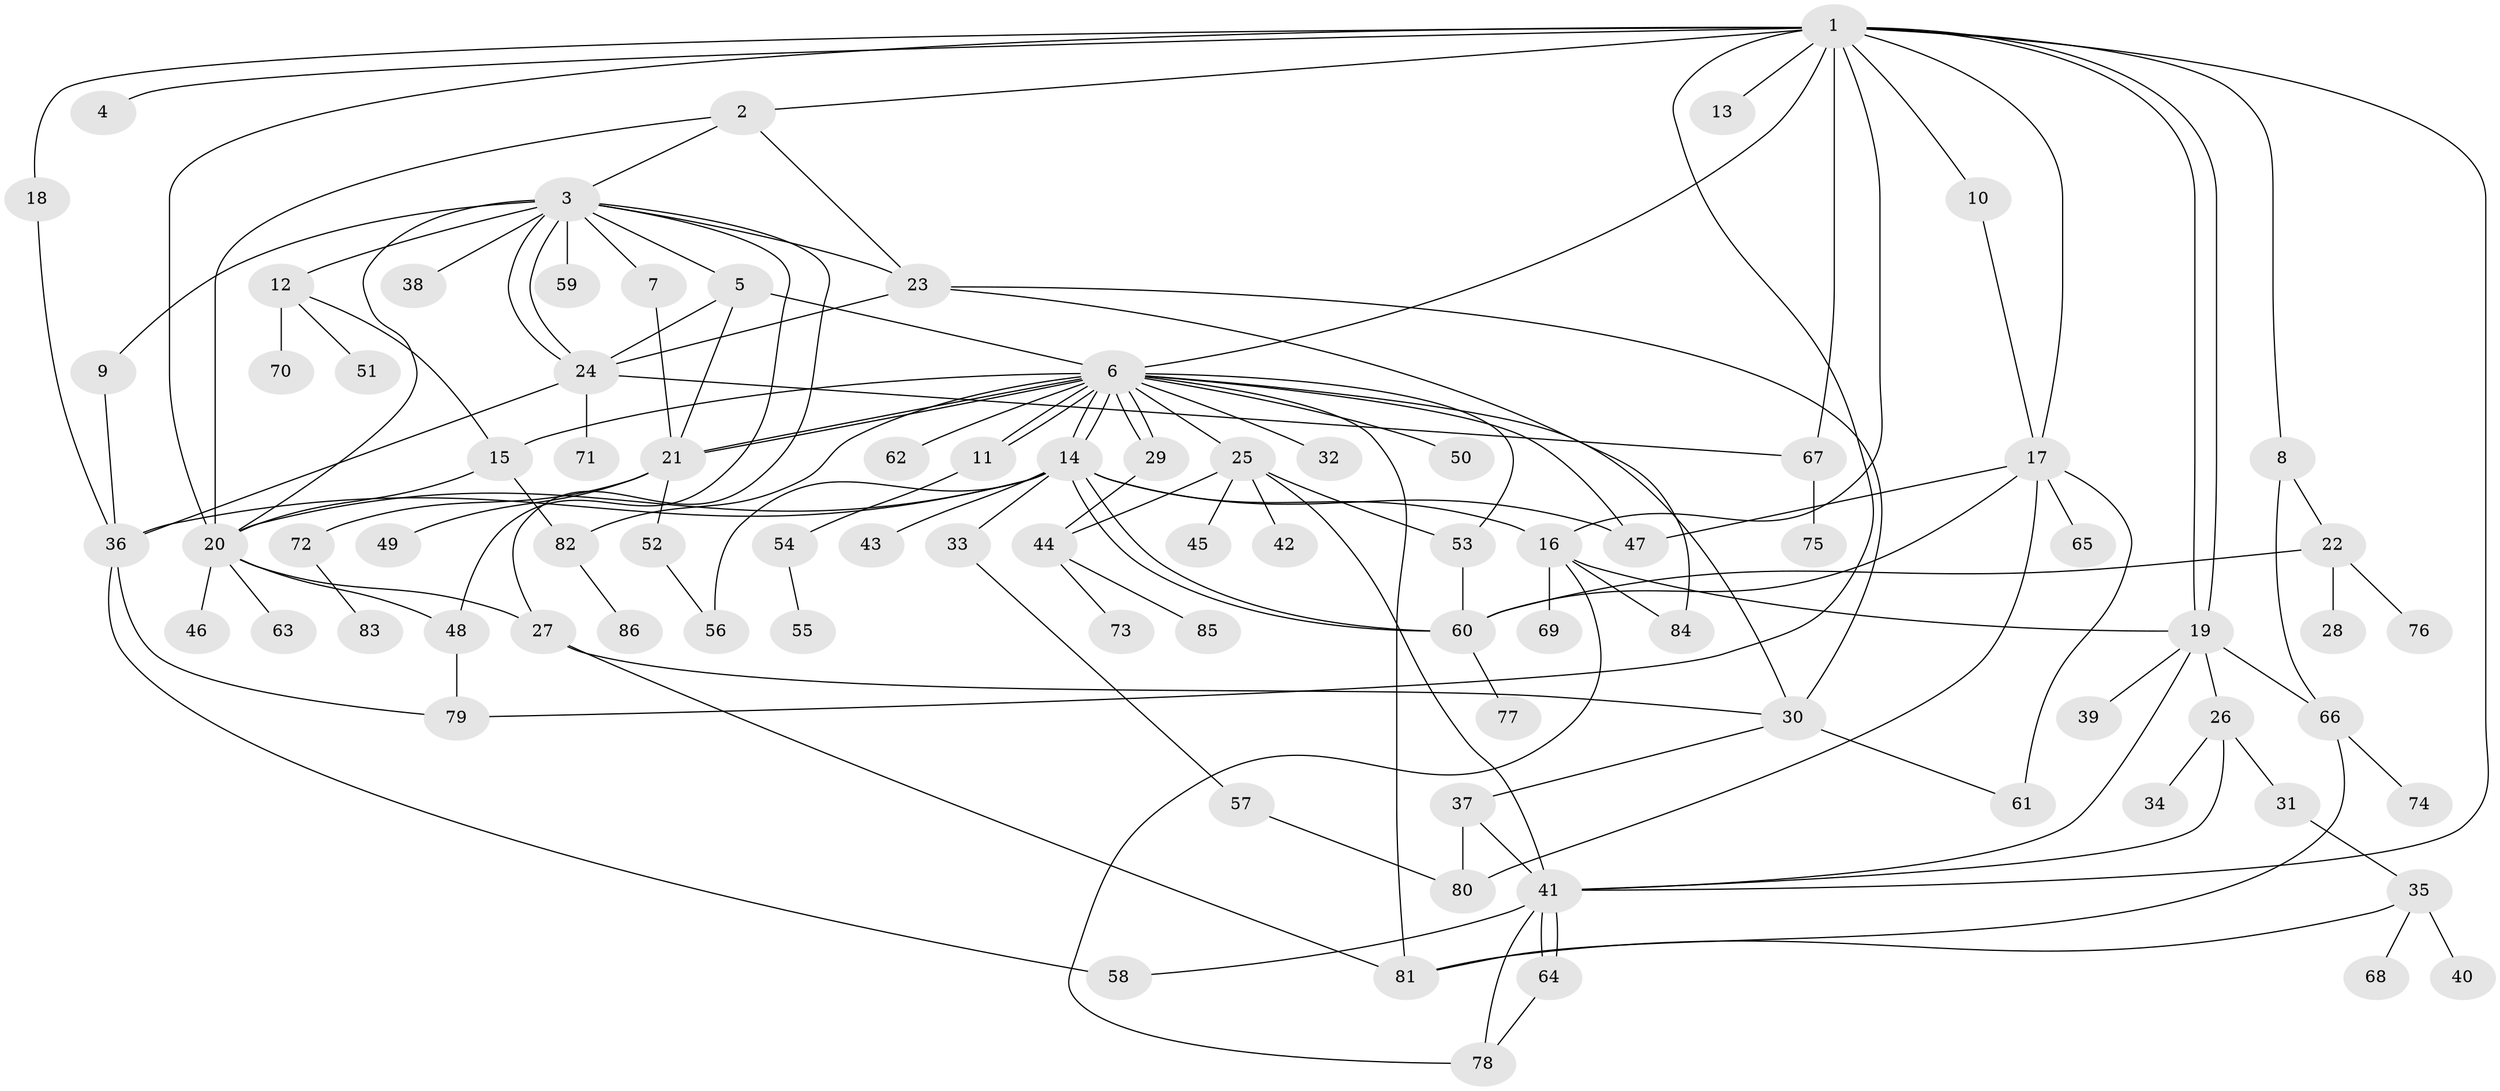 // Generated by graph-tools (version 1.1) at 2025/49/03/09/25 03:49:50]
// undirected, 86 vertices, 141 edges
graph export_dot {
graph [start="1"]
  node [color=gray90,style=filled];
  1;
  2;
  3;
  4;
  5;
  6;
  7;
  8;
  9;
  10;
  11;
  12;
  13;
  14;
  15;
  16;
  17;
  18;
  19;
  20;
  21;
  22;
  23;
  24;
  25;
  26;
  27;
  28;
  29;
  30;
  31;
  32;
  33;
  34;
  35;
  36;
  37;
  38;
  39;
  40;
  41;
  42;
  43;
  44;
  45;
  46;
  47;
  48;
  49;
  50;
  51;
  52;
  53;
  54;
  55;
  56;
  57;
  58;
  59;
  60;
  61;
  62;
  63;
  64;
  65;
  66;
  67;
  68;
  69;
  70;
  71;
  72;
  73;
  74;
  75;
  76;
  77;
  78;
  79;
  80;
  81;
  82;
  83;
  84;
  85;
  86;
  1 -- 2;
  1 -- 4;
  1 -- 6;
  1 -- 8;
  1 -- 10;
  1 -- 13;
  1 -- 16;
  1 -- 17;
  1 -- 18;
  1 -- 19;
  1 -- 19;
  1 -- 20;
  1 -- 41;
  1 -- 67;
  1 -- 79;
  2 -- 3;
  2 -- 20;
  2 -- 23;
  3 -- 5;
  3 -- 7;
  3 -- 9;
  3 -- 12;
  3 -- 20;
  3 -- 23;
  3 -- 24;
  3 -- 24;
  3 -- 27;
  3 -- 38;
  3 -- 48;
  3 -- 59;
  5 -- 6;
  5 -- 21;
  5 -- 24;
  6 -- 11;
  6 -- 11;
  6 -- 14;
  6 -- 14;
  6 -- 15;
  6 -- 21;
  6 -- 21;
  6 -- 25;
  6 -- 29;
  6 -- 29;
  6 -- 30;
  6 -- 32;
  6 -- 47;
  6 -- 50;
  6 -- 53;
  6 -- 62;
  6 -- 81;
  6 -- 82;
  7 -- 21;
  8 -- 22;
  8 -- 66;
  9 -- 36;
  10 -- 17;
  11 -- 54;
  12 -- 15;
  12 -- 51;
  12 -- 70;
  14 -- 16;
  14 -- 20;
  14 -- 33;
  14 -- 36;
  14 -- 43;
  14 -- 47;
  14 -- 56;
  14 -- 60;
  14 -- 60;
  15 -- 20;
  15 -- 82;
  16 -- 19;
  16 -- 69;
  16 -- 78;
  16 -- 84;
  17 -- 47;
  17 -- 60;
  17 -- 61;
  17 -- 65;
  17 -- 80;
  18 -- 36;
  19 -- 26;
  19 -- 39;
  19 -- 41;
  19 -- 66;
  20 -- 27;
  20 -- 46;
  20 -- 48;
  20 -- 63;
  21 -- 49;
  21 -- 52;
  21 -- 72;
  22 -- 28;
  22 -- 60;
  22 -- 76;
  23 -- 24;
  23 -- 30;
  23 -- 84;
  24 -- 36;
  24 -- 67;
  24 -- 71;
  25 -- 41;
  25 -- 42;
  25 -- 44;
  25 -- 45;
  25 -- 53;
  26 -- 31;
  26 -- 34;
  26 -- 41;
  27 -- 30;
  27 -- 81;
  29 -- 44;
  30 -- 37;
  30 -- 61;
  31 -- 35;
  33 -- 57;
  35 -- 40;
  35 -- 68;
  35 -- 81;
  36 -- 58;
  36 -- 79;
  37 -- 41;
  37 -- 80;
  41 -- 58;
  41 -- 64;
  41 -- 64;
  41 -- 78;
  44 -- 73;
  44 -- 85;
  48 -- 79;
  52 -- 56;
  53 -- 60;
  54 -- 55;
  57 -- 80;
  60 -- 77;
  64 -- 78;
  66 -- 74;
  66 -- 81;
  67 -- 75;
  72 -- 83;
  82 -- 86;
}
